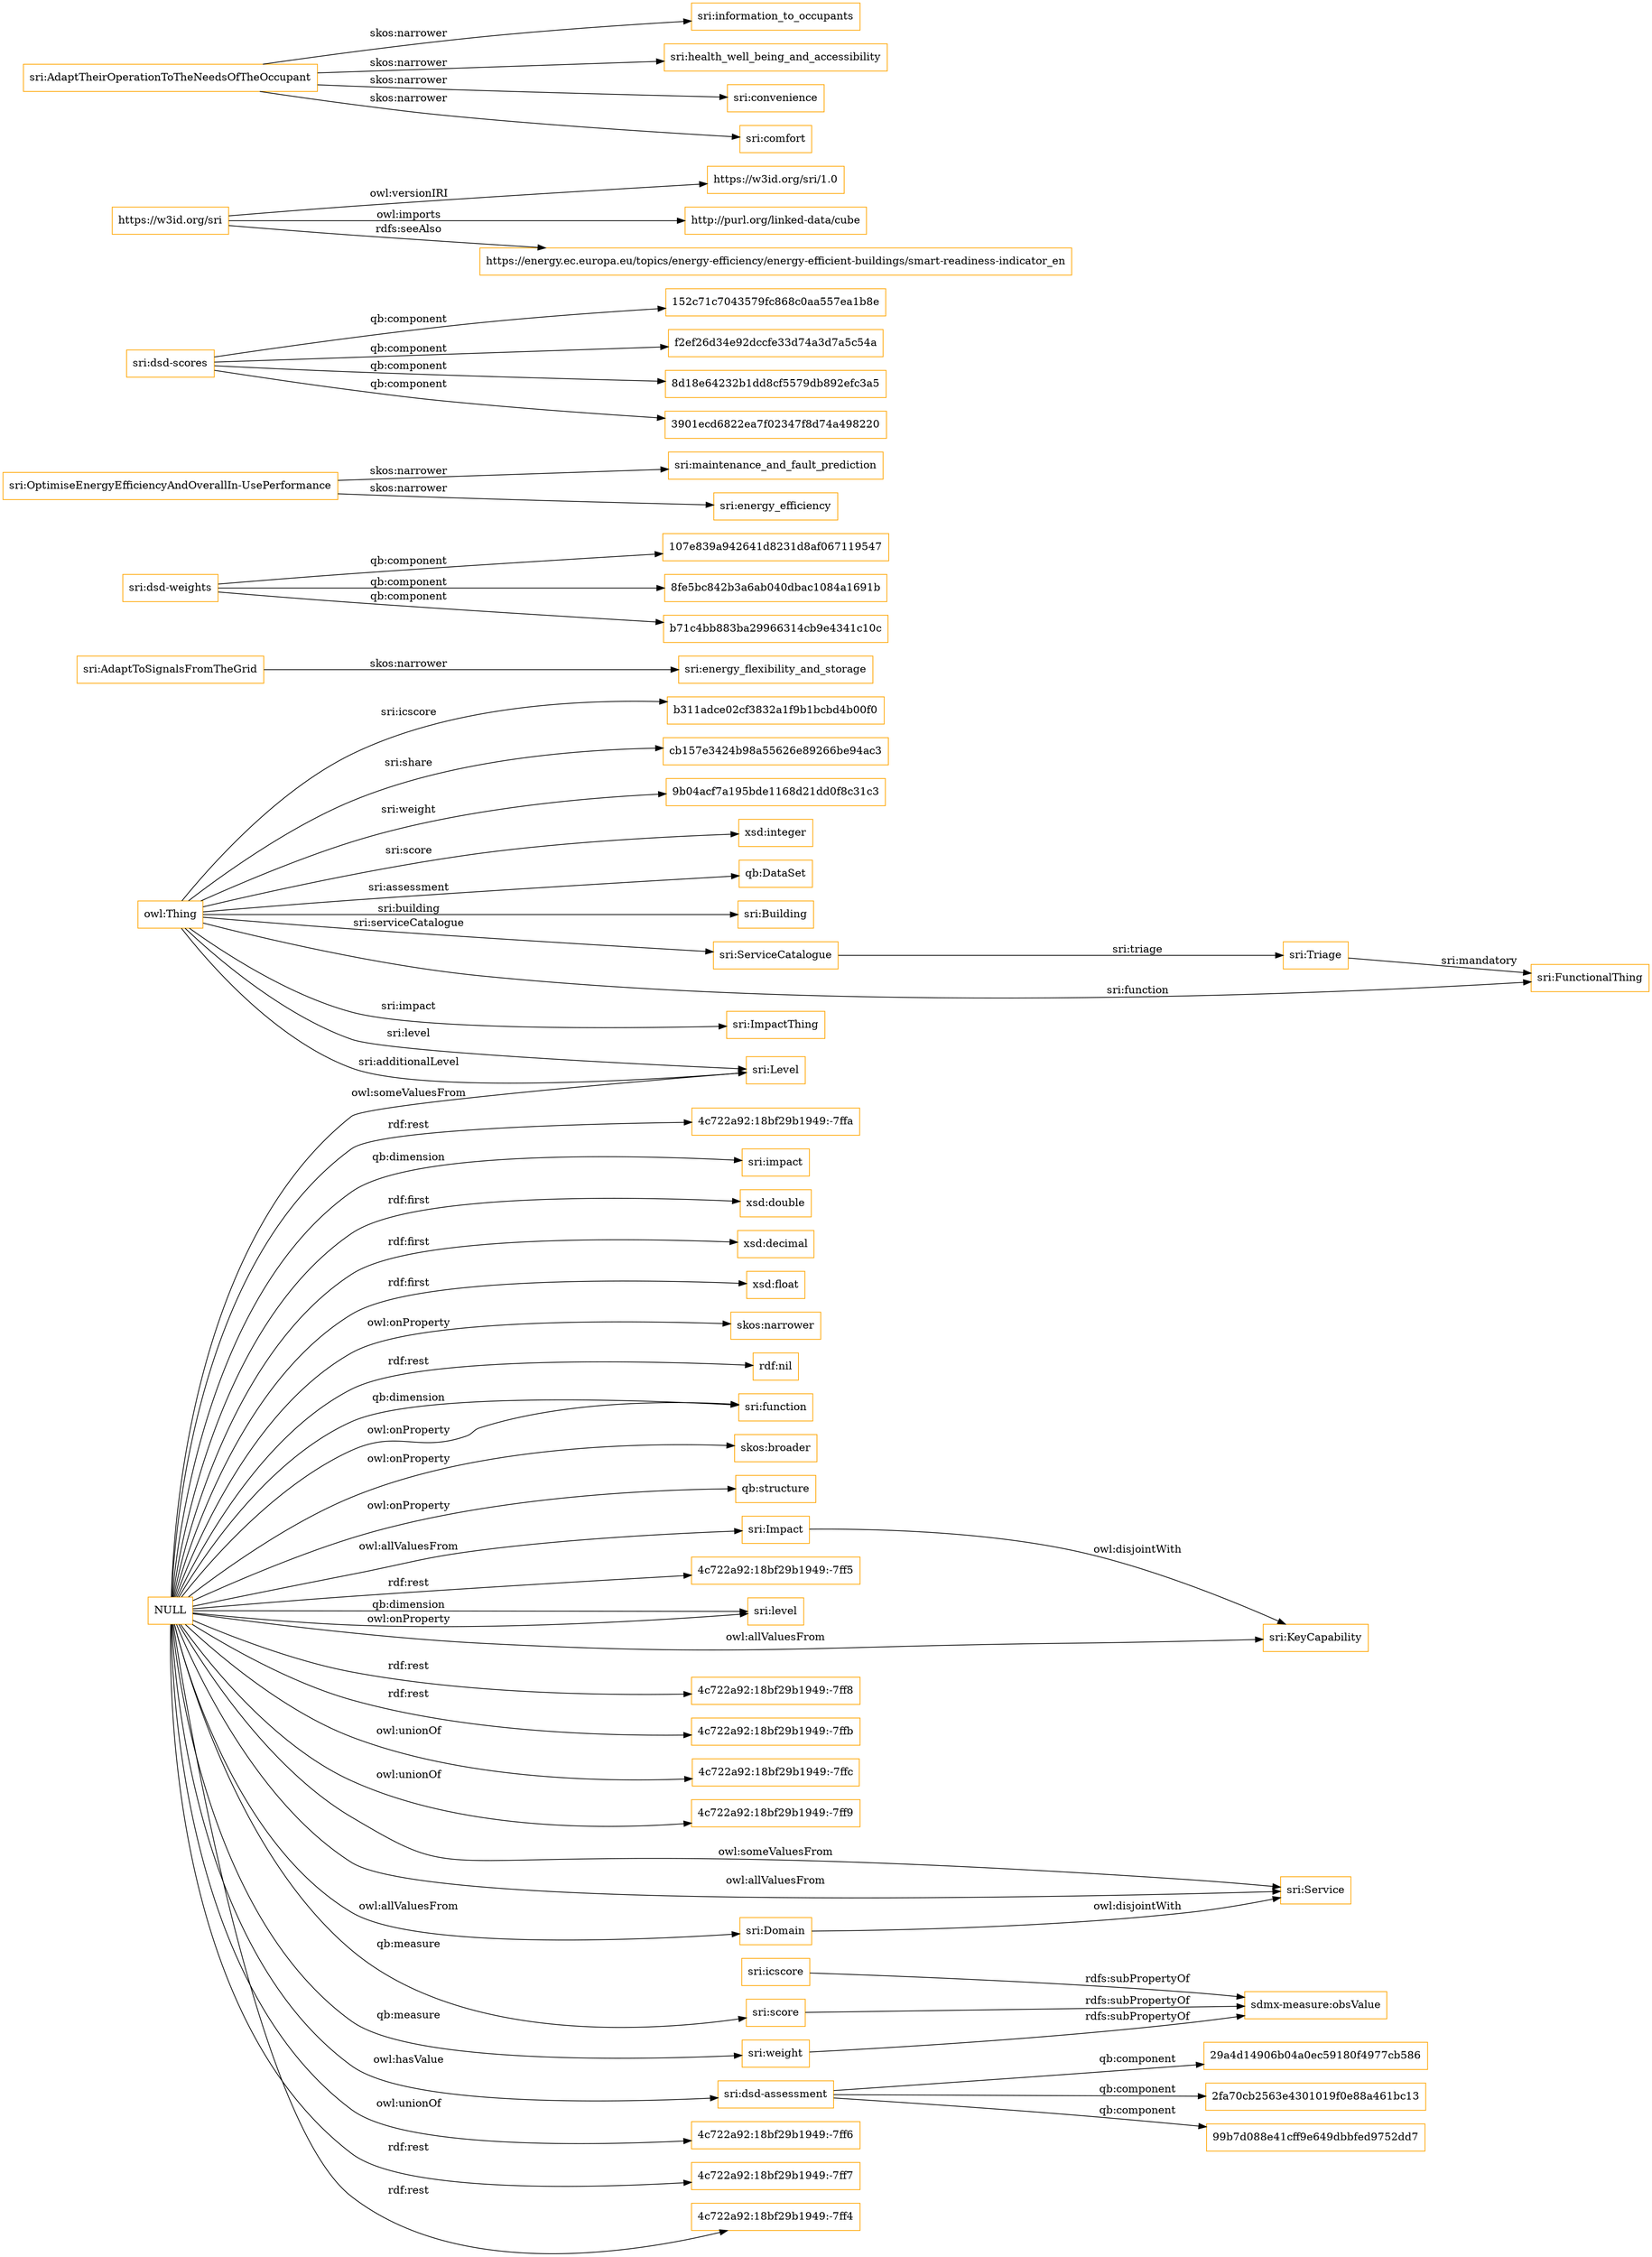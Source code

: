 digraph ar2dtool_diagram { 
rankdir=LR;
size="1501"
node [shape = rectangle, color="orange"]; "sri:Building" "sri:KeyCapability" "sri:Service" "sri:ServiceCatalogue" "sri:Impact" "sri:Domain" "sri:ImpactThing" "sri:FunctionalThing" "sri:Triage" "sri:Level" ; /*classes style*/
	"sri:AdaptToSignalsFromTheGrid" -> "sri:energy_flexibility_and_storage" [ label = "skos:narrower" ];
	"sri:weight" -> "sdmx-measure:obsValue" [ label = "rdfs:subPropertyOf" ];
	"sri:dsd-weights" -> "107e839a942641d8231d8af067119547" [ label = "qb:component" ];
	"sri:dsd-weights" -> "8fe5bc842b3a6ab040dbac1084a1691b" [ label = "qb:component" ];
	"sri:dsd-weights" -> "b71c4bb883ba29966314cb9e4341c10c" [ label = "qb:component" ];
	"sri:OptimiseEnergyEfficiencyAndOverallIn-UsePerformance" -> "sri:maintenance_and_fault_prediction" [ label = "skos:narrower" ];
	"sri:OptimiseEnergyEfficiencyAndOverallIn-UsePerformance" -> "sri:energy_efficiency" [ label = "skos:narrower" ];
	"sri:icscore" -> "sdmx-measure:obsValue" [ label = "rdfs:subPropertyOf" ];
	"sri:dsd-scores" -> "152c71c7043579fc868c0aa557ea1b8e" [ label = "qb:component" ];
	"sri:dsd-scores" -> "f2ef26d34e92dccfe33d74a3d7a5c54a" [ label = "qb:component" ];
	"sri:dsd-scores" -> "8d18e64232b1dd8cf5579db892efc3a5" [ label = "qb:component" ];
	"sri:dsd-scores" -> "3901ecd6822ea7f02347f8d74a498220" [ label = "qb:component" ];
	"sri:Impact" -> "sri:KeyCapability" [ label = "owl:disjointWith" ];
	"https://w3id.org/sri" -> "https://w3id.org/sri/1.0" [ label = "owl:versionIRI" ];
	"https://w3id.org/sri" -> "http://purl.org/linked-data/cube" [ label = "owl:imports" ];
	"https://w3id.org/sri" -> "https://energy.ec.europa.eu/topics/energy-efficiency/energy-efficient-buildings/smart-readiness-indicator_en" [ label = "rdfs:seeAlso" ];
	"sri:AdaptTheirOperationToTheNeedsOfTheOccupant" -> "sri:information_to_occupants" [ label = "skos:narrower" ];
	"sri:AdaptTheirOperationToTheNeedsOfTheOccupant" -> "sri:health_well_being_and_accessibility" [ label = "skos:narrower" ];
	"sri:AdaptTheirOperationToTheNeedsOfTheOccupant" -> "sri:convenience" [ label = "skos:narrower" ];
	"sri:AdaptTheirOperationToTheNeedsOfTheOccupant" -> "sri:comfort" [ label = "skos:narrower" ];
	"sri:Domain" -> "sri:Service" [ label = "owl:disjointWith" ];
	"sri:dsd-assessment" -> "99b7d088e41cff9e649dbbfed9752dd7" [ label = "qb:component" ];
	"sri:dsd-assessment" -> "29a4d14906b04a0ec59180f4977cb586" [ label = "qb:component" ];
	"sri:dsd-assessment" -> "2fa70cb2563e4301019f0e88a461bc13" [ label = "qb:component" ];
	"sri:score" -> "sdmx-measure:obsValue" [ label = "rdfs:subPropertyOf" ];
	"NULL" -> "sri:Service" [ label = "owl:someValuesFrom" ];
	"NULL" -> "sri:dsd-assessment" [ label = "owl:hasValue" ];
	"NULL" -> "sri:weight" [ label = "qb:measure" ];
	"NULL" -> "4c722a92:18bf29b1949:-7ff6" [ label = "owl:unionOf" ];
	"NULL" -> "4c722a92:18bf29b1949:-7ff7" [ label = "rdf:rest" ];
	"NULL" -> "4c722a92:18bf29b1949:-7ff4" [ label = "rdf:rest" ];
	"NULL" -> "sri:Domain" [ label = "owl:allValuesFrom" ];
	"NULL" -> "sri:level" [ label = "qb:dimension" ];
	"NULL" -> "4c722a92:18bf29b1949:-7ffa" [ label = "rdf:rest" ];
	"NULL" -> "sri:impact" [ label = "qb:dimension" ];
	"NULL" -> "sri:Level" [ label = "owl:someValuesFrom" ];
	"NULL" -> "xsd:double" [ label = "rdf:first" ];
	"NULL" -> "xsd:decimal" [ label = "rdf:first" ];
	"NULL" -> "sri:score" [ label = "qb:measure" ];
	"NULL" -> "sri:Service" [ label = "owl:allValuesFrom" ];
	"NULL" -> "xsd:float" [ label = "rdf:first" ];
	"NULL" -> "skos:narrower" [ label = "owl:onProperty" ];
	"NULL" -> "sri:Impact" [ label = "owl:allValuesFrom" ];
	"NULL" -> "rdf:nil" [ label = "rdf:rest" ];
	"NULL" -> "sri:level" [ label = "owl:onProperty" ];
	"NULL" -> "sri:function" [ label = "qb:dimension" ];
	"NULL" -> "skos:broader" [ label = "owl:onProperty" ];
	"NULL" -> "sri:KeyCapability" [ label = "owl:allValuesFrom" ];
	"NULL" -> "qb:structure" [ label = "owl:onProperty" ];
	"NULL" -> "4c722a92:18bf29b1949:-7ff5" [ label = "rdf:rest" ];
	"NULL" -> "4c722a92:18bf29b1949:-7ff8" [ label = "rdf:rest" ];
	"NULL" -> "sri:function" [ label = "owl:onProperty" ];
	"NULL" -> "4c722a92:18bf29b1949:-7ffb" [ label = "rdf:rest" ];
	"NULL" -> "4c722a92:18bf29b1949:-7ffc" [ label = "owl:unionOf" ];
	"NULL" -> "4c722a92:18bf29b1949:-7ff9" [ label = "owl:unionOf" ];
	"sri:ServiceCatalogue" -> "sri:Triage" [ label = "sri:triage" ];
	"owl:Thing" -> "b311adce02cf3832a1f9b1bcbd4b00f0" [ label = "sri:icscore" ];
	"owl:Thing" -> "sri:Building" [ label = "sri:building" ];
	"owl:Thing" -> "cb157e3424b98a55626e89266be94ac3" [ label = "sri:share" ];
	"owl:Thing" -> "sri:Level" [ label = "sri:level" ];
	"owl:Thing" -> "sri:ImpactThing" [ label = "sri:impact" ];
	"sri:Triage" -> "sri:FunctionalThing" [ label = "sri:mandatory" ];
	"owl:Thing" -> "9b04acf7a195bde1168d21dd0f8c31c3" [ label = "sri:weight" ];
	"owl:Thing" -> "sri:Level" [ label = "sri:additionalLevel" ];
	"owl:Thing" -> "xsd:integer" [ label = "sri:score" ];
	"owl:Thing" -> "qb:DataSet" [ label = "sri:assessment" ];
	"owl:Thing" -> "sri:ServiceCatalogue" [ label = "sri:serviceCatalogue" ];
	"owl:Thing" -> "sri:FunctionalThing" [ label = "sri:function" ];

}
